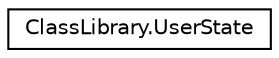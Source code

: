 digraph "Graphical Class Hierarchy"
{
 // INTERACTIVE_SVG=YES
 // LATEX_PDF_SIZE
  edge [fontname="Helvetica",fontsize="10",labelfontname="Helvetica",labelfontsize="10"];
  node [fontname="Helvetica",fontsize="10",shape=record];
  rankdir="LR";
  Node0 [label="ClassLibrary.UserState",height=0.2,width=0.4,color="black", fillcolor="white", style="filled",URL="$classClassLibrary_1_1UserState.html",tooltip=" "];
}
